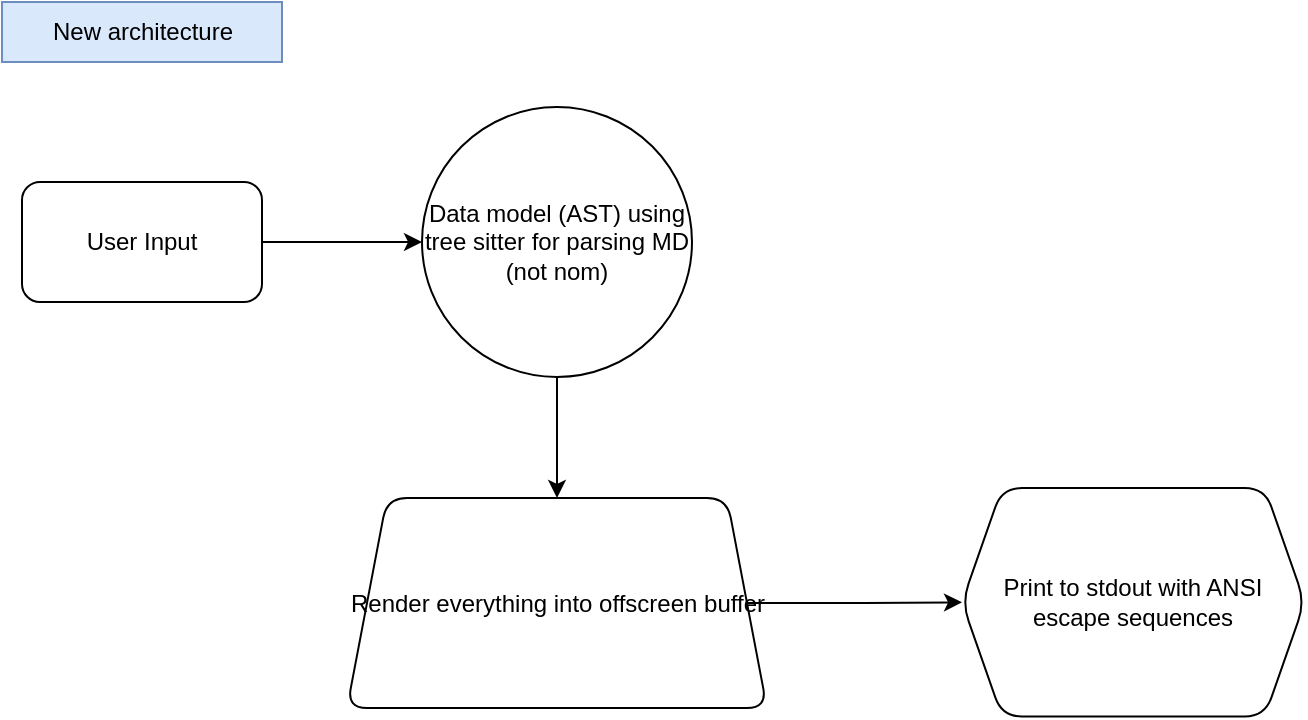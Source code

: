 <mxfile version="21.7.2" type="github">
  <diagram name="Page-1" id="LfS131pub1vDqDGUgac4">
    <mxGraphModel dx="794" dy="1183" grid="1" gridSize="10" guides="1" tooltips="1" connect="1" arrows="1" fold="1" page="1" pageScale="1" pageWidth="850" pageHeight="1100" math="0" shadow="0">
      <root>
        <mxCell id="0" />
        <mxCell id="1" parent="0" />
        <mxCell id="wtjFo3IBB2b0NgwxnOmA-3" value="" style="edgeStyle=orthogonalEdgeStyle;rounded=0;orthogonalLoop=1;jettySize=auto;html=1;" edge="1" parent="1" source="wtjFo3IBB2b0NgwxnOmA-1" target="wtjFo3IBB2b0NgwxnOmA-2">
          <mxGeometry relative="1" as="geometry" />
        </mxCell>
        <mxCell id="wtjFo3IBB2b0NgwxnOmA-1" value="User Input" style="rounded=1;whiteSpace=wrap;html=1;" vertex="1" parent="1">
          <mxGeometry x="110" y="340" width="120" height="60" as="geometry" />
        </mxCell>
        <mxCell id="wtjFo3IBB2b0NgwxnOmA-5" value="" style="edgeStyle=orthogonalEdgeStyle;rounded=0;orthogonalLoop=1;jettySize=auto;html=1;" edge="1" parent="1" source="wtjFo3IBB2b0NgwxnOmA-2" target="wtjFo3IBB2b0NgwxnOmA-4">
          <mxGeometry relative="1" as="geometry" />
        </mxCell>
        <mxCell id="wtjFo3IBB2b0NgwxnOmA-2" value="Data model (AST) using tree sitter for parsing MD (not nom)" style="ellipse;whiteSpace=wrap;html=1;rounded=1;" vertex="1" parent="1">
          <mxGeometry x="310" y="302.5" width="135" height="135" as="geometry" />
        </mxCell>
        <mxCell id="wtjFo3IBB2b0NgwxnOmA-9" value="" style="edgeStyle=orthogonalEdgeStyle;rounded=0;orthogonalLoop=1;jettySize=auto;html=1;" edge="1" parent="1" source="wtjFo3IBB2b0NgwxnOmA-4" target="wtjFo3IBB2b0NgwxnOmA-8">
          <mxGeometry relative="1" as="geometry" />
        </mxCell>
        <mxCell id="wtjFo3IBB2b0NgwxnOmA-4" value="Render everything into offscreen buffer" style="shape=trapezoid;perimeter=trapezoidPerimeter;whiteSpace=wrap;html=1;fixedSize=1;rounded=1;" vertex="1" parent="1">
          <mxGeometry x="272.5" y="498" width="210" height="105" as="geometry" />
        </mxCell>
        <mxCell id="wtjFo3IBB2b0NgwxnOmA-8" value="Print to stdout with ANSI escape sequences" style="shape=hexagon;perimeter=hexagonPerimeter2;whiteSpace=wrap;html=1;fixedSize=1;rounded=1;" vertex="1" parent="1">
          <mxGeometry x="580" y="493" width="171.38" height="114.25" as="geometry" />
        </mxCell>
        <mxCell id="wtjFo3IBB2b0NgwxnOmA-11" value="New architecture" style="text;html=1;align=center;verticalAlign=middle;resizable=0;points=[];autosize=1;strokeColor=#6c8ebf;fillColor=#dae8fc;" vertex="1" parent="1">
          <mxGeometry x="100" y="250" width="140" height="30" as="geometry" />
        </mxCell>
      </root>
    </mxGraphModel>
  </diagram>
</mxfile>
